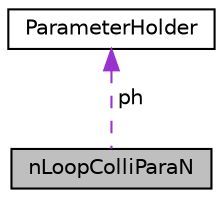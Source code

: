 digraph "nLoopColliParaN"
{
  edge [fontname="Helvetica",fontsize="10",labelfontname="Helvetica",labelfontsize="10"];
  node [fontname="Helvetica",fontsize="10",shape=record];
  Node1 [label="nLoopColliParaN",height=0.2,width=0.4,color="black", fillcolor="grey75", style="filled", fontcolor="black"];
  Node2 -> Node1 [dir="back",color="darkorchid3",fontsize="10",style="dashed",label=" ph" ];
  Node2 [label="ParameterHolder",height=0.2,width=0.4,color="black", fillcolor="white", style="filled",URL="$structParameterHolder.html"];
}
